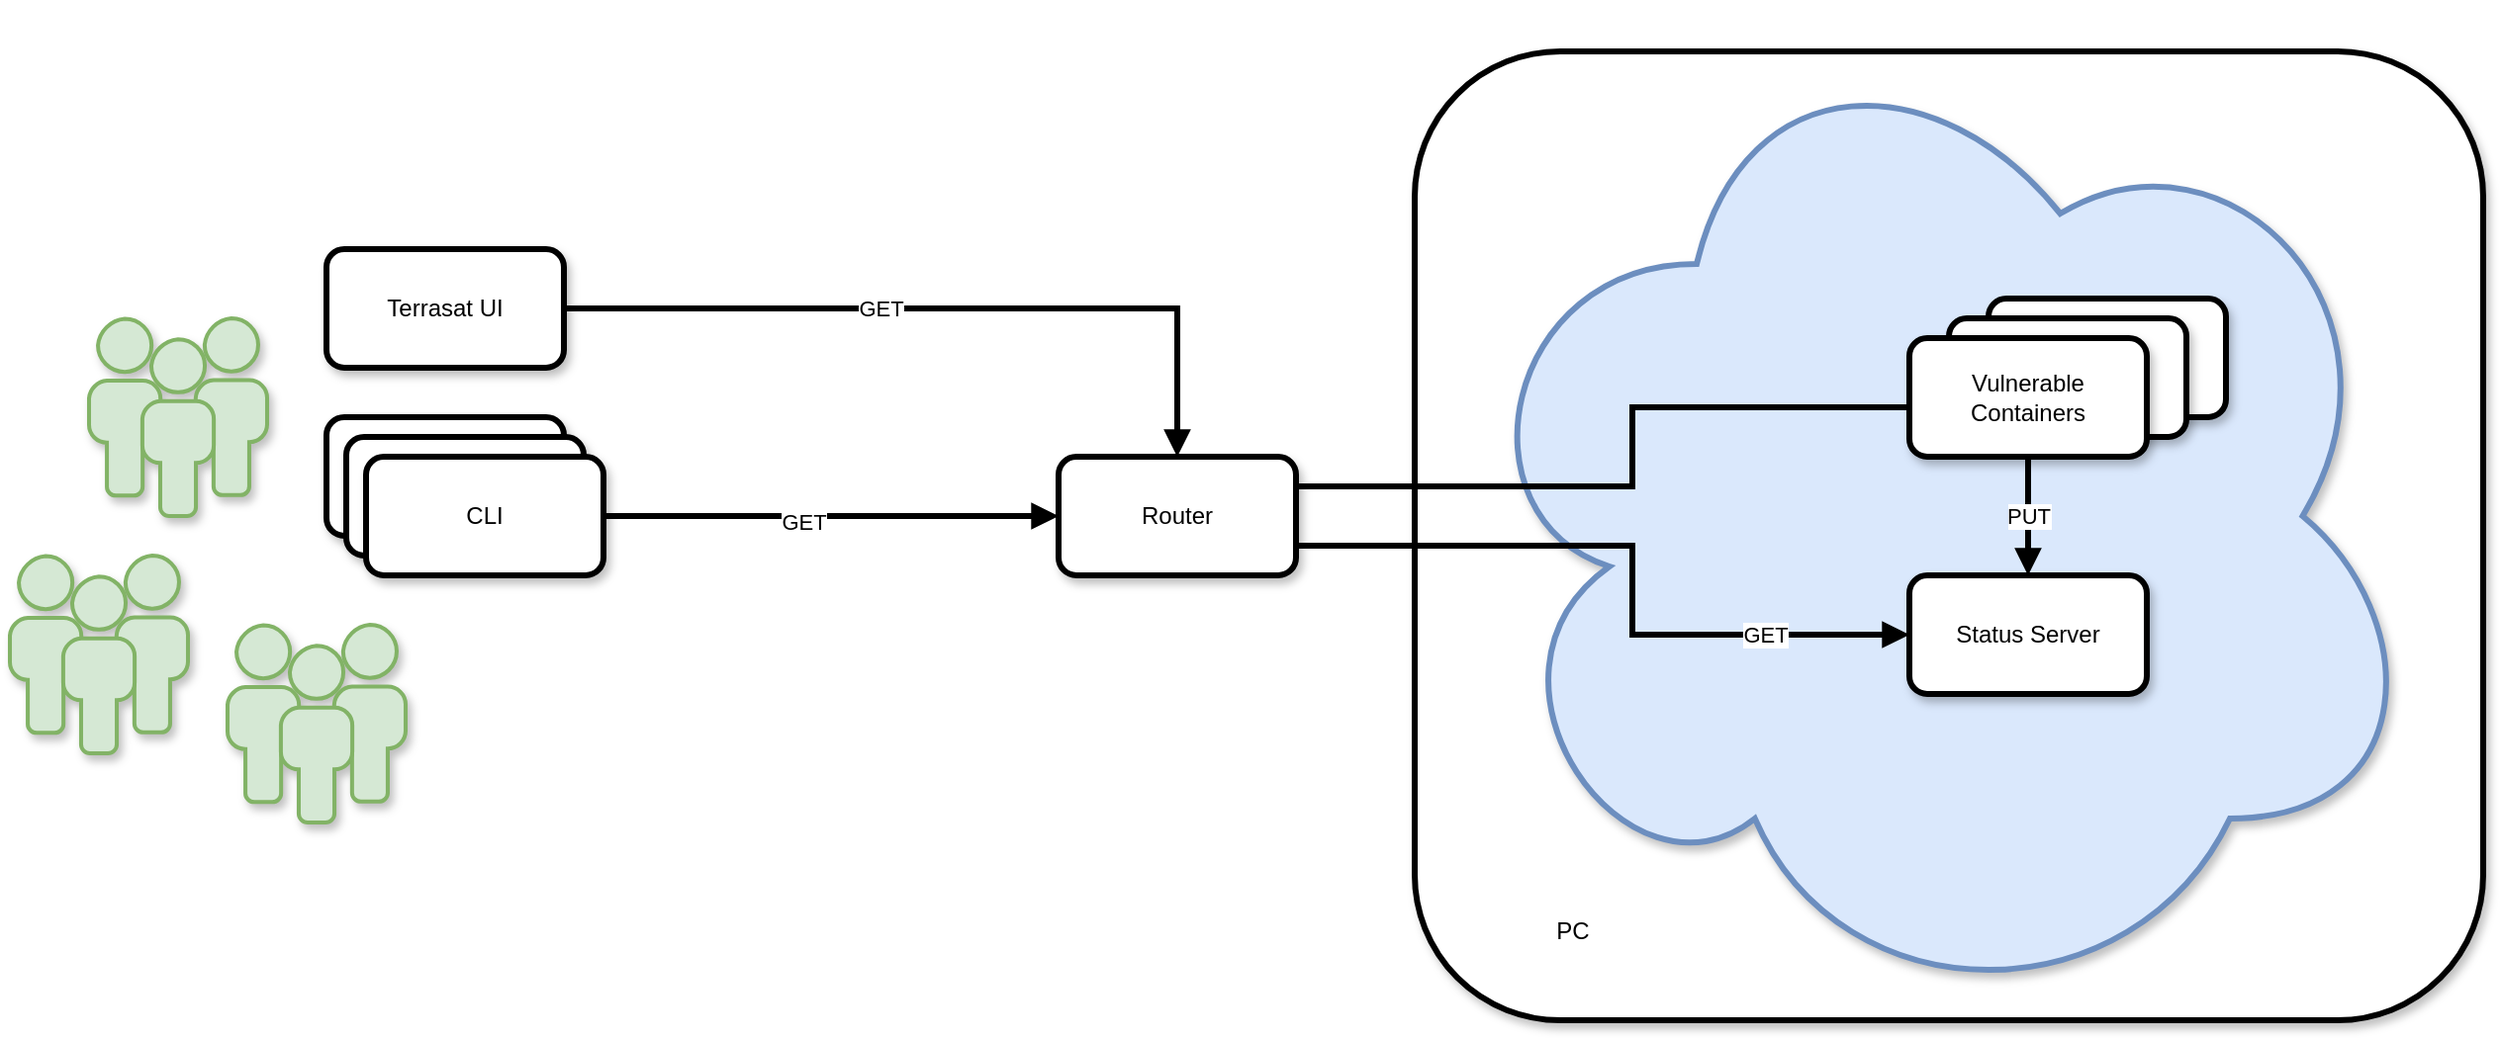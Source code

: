 <mxfile version="20.8.16" type="device"><diagram name="Page-1" id="2yCuULFrQwp34-q0TCFk"><mxGraphModel dx="2284" dy="1942" grid="1" gridSize="10" guides="1" tooltips="1" connect="1" arrows="1" fold="1" page="1" pageScale="1" pageWidth="850" pageHeight="1100" math="0" shadow="0"><root><mxCell id="0"/><mxCell id="1" parent="0"/><mxCell id="27JUPW4Qznh8IlGXEd8B-23" value="" style="rounded=1;whiteSpace=wrap;html=1;shadow=1;sketch=0;strokeWidth=3;" vertex="1" parent="1"><mxGeometry x="470" y="-20" width="540" height="490" as="geometry"/></mxCell><mxCell id="27JUPW4Qznh8IlGXEd8B-1" value="CLI" style="rounded=1;whiteSpace=wrap;html=1;strokeWidth=3;shadow=1;" vertex="1" parent="1"><mxGeometry x="-80" y="165" width="120" height="60" as="geometry"/></mxCell><mxCell id="27JUPW4Qznh8IlGXEd8B-2" value="" style="verticalAlign=top;verticalLabelPosition=bottom;labelPosition=center;align=center;html=1;outlineConnect=0;fillColor=#d5e8d4;strokeColor=#82b366;gradientDirection=north;strokeWidth=2;shape=mxgraph.networks.users;shadow=1;" vertex="1" parent="1"><mxGeometry x="-130" y="270" width="90" height="100" as="geometry"/></mxCell><mxCell id="27JUPW4Qznh8IlGXEd8B-5" value="" style="verticalAlign=top;verticalLabelPosition=bottom;labelPosition=center;align=center;html=1;outlineConnect=0;fillColor=#d5e8d4;strokeColor=#82b366;gradientDirection=north;strokeWidth=2;shape=mxgraph.networks.users;shadow=1;" vertex="1" parent="1"><mxGeometry x="-200" y="115" width="90" height="100" as="geometry"/></mxCell><mxCell id="27JUPW4Qznh8IlGXEd8B-6" value="" style="verticalAlign=top;verticalLabelPosition=bottom;labelPosition=center;align=center;html=1;outlineConnect=0;fillColor=#d5e8d4;strokeColor=#82b366;gradientDirection=north;strokeWidth=2;shape=mxgraph.networks.users;shadow=1;" vertex="1" parent="1"><mxGeometry x="-240" y="235" width="90" height="100" as="geometry"/></mxCell><mxCell id="27JUPW4Qznh8IlGXEd8B-8" value="" style="ellipse;shape=cloud;whiteSpace=wrap;html=1;shadow=1;sketch=0;strokeWidth=3;fillColor=#dae8fc;strokeColor=#6c8ebf;" vertex="1" parent="1"><mxGeometry x="490" y="-40" width="490" height="510" as="geometry"/></mxCell><mxCell id="27JUPW4Qznh8IlGXEd8B-29" value="PUT" style="edgeStyle=orthogonalEdgeStyle;rounded=0;orthogonalLoop=1;jettySize=auto;html=1;entryX=0.5;entryY=1;entryDx=0;entryDy=0;strokeWidth=3;endArrow=none;endFill=0;startArrow=block;startFill=1;" edge="1" parent="1" source="27JUPW4Qznh8IlGXEd8B-9" target="27JUPW4Qznh8IlGXEd8B-17"><mxGeometry relative="1" as="geometry"/></mxCell><mxCell id="27JUPW4Qznh8IlGXEd8B-9" value="Status Server" style="rounded=1;whiteSpace=wrap;html=1;shadow=1;sketch=0;strokeWidth=3;" vertex="1" parent="1"><mxGeometry x="720" y="245" width="120" height="60" as="geometry"/></mxCell><mxCell id="27JUPW4Qznh8IlGXEd8B-11" value="Vulnerable Containers" style="rounded=1;whiteSpace=wrap;html=1;shadow=1;sketch=0;strokeWidth=3;" vertex="1" parent="1"><mxGeometry x="760" y="105" width="120" height="60" as="geometry"/></mxCell><mxCell id="27JUPW4Qznh8IlGXEd8B-16" value="Vulnerable Containers" style="rounded=1;whiteSpace=wrap;html=1;shadow=1;sketch=0;strokeWidth=3;" vertex="1" parent="1"><mxGeometry x="740" y="115" width="120" height="60" as="geometry"/></mxCell><mxCell id="27JUPW4Qznh8IlGXEd8B-17" value="Vulnerable Containers" style="rounded=1;whiteSpace=wrap;html=1;shadow=1;sketch=0;strokeWidth=3;" vertex="1" parent="1"><mxGeometry x="720" y="125" width="120" height="60" as="geometry"/></mxCell><mxCell id="27JUPW4Qznh8IlGXEd8B-18" value="CLI" style="rounded=1;whiteSpace=wrap;html=1;strokeWidth=3;shadow=1;" vertex="1" parent="1"><mxGeometry x="-70" y="175" width="120" height="60" as="geometry"/></mxCell><mxCell id="27JUPW4Qznh8IlGXEd8B-26" style="edgeStyle=orthogonalEdgeStyle;rounded=0;orthogonalLoop=1;jettySize=auto;html=1;strokeWidth=3;endArrow=block;endFill=1;" edge="1" parent="1" source="27JUPW4Qznh8IlGXEd8B-19" target="27JUPW4Qznh8IlGXEd8B-22"><mxGeometry relative="1" as="geometry"/></mxCell><mxCell id="27JUPW4Qznh8IlGXEd8B-33" value="GET" style="edgeLabel;html=1;align=center;verticalAlign=middle;resizable=0;points=[];" vertex="1" connectable="0" parent="27JUPW4Qznh8IlGXEd8B-26"><mxGeometry x="-0.122" y="-3" relative="1" as="geometry"><mxPoint as="offset"/></mxGeometry></mxCell><mxCell id="27JUPW4Qznh8IlGXEd8B-19" value="CLI" style="rounded=1;whiteSpace=wrap;html=1;strokeWidth=3;shadow=1;" vertex="1" parent="1"><mxGeometry x="-60" y="185" width="120" height="60" as="geometry"/></mxCell><mxCell id="27JUPW4Qznh8IlGXEd8B-27" style="edgeStyle=orthogonalEdgeStyle;rounded=0;orthogonalLoop=1;jettySize=auto;html=1;strokeWidth=3;endArrow=none;endFill=0;" edge="1" parent="1" source="27JUPW4Qznh8IlGXEd8B-22" target="27JUPW4Qznh8IlGXEd8B-17"><mxGeometry relative="1" as="geometry"><Array as="points"><mxPoint x="580" y="200"/><mxPoint x="580" y="160"/></Array></mxGeometry></mxCell><mxCell id="27JUPW4Qznh8IlGXEd8B-28" value="GET" style="edgeStyle=orthogonalEdgeStyle;rounded=0;orthogonalLoop=1;jettySize=auto;html=1;entryX=0;entryY=0.5;entryDx=0;entryDy=0;strokeWidth=3;endArrow=block;endFill=1;" edge="1" parent="1" source="27JUPW4Qznh8IlGXEd8B-22" target="27JUPW4Qznh8IlGXEd8B-9"><mxGeometry x="0.589" relative="1" as="geometry"><Array as="points"><mxPoint x="580" y="230"/><mxPoint x="580" y="275"/></Array><mxPoint as="offset"/></mxGeometry></mxCell><mxCell id="27JUPW4Qznh8IlGXEd8B-22" value="Router" style="rounded=1;whiteSpace=wrap;html=1;shadow=1;sketch=0;strokeWidth=3;" vertex="1" parent="1"><mxGeometry x="290" y="185" width="120" height="60" as="geometry"/></mxCell><mxCell id="27JUPW4Qznh8IlGXEd8B-24" value="PC" style="text;html=1;strokeColor=none;fillColor=none;align=center;verticalAlign=middle;whiteSpace=wrap;rounded=0;" vertex="1" parent="1"><mxGeometry x="520" y="410" width="60" height="30" as="geometry"/></mxCell><mxCell id="27JUPW4Qznh8IlGXEd8B-31" value="GET" style="edgeStyle=orthogonalEdgeStyle;rounded=0;orthogonalLoop=1;jettySize=auto;html=1;strokeWidth=3;endArrow=block;endFill=1;" edge="1" parent="1" source="27JUPW4Qznh8IlGXEd8B-30" target="27JUPW4Qznh8IlGXEd8B-22"><mxGeometry x="-0.169" relative="1" as="geometry"><mxPoint as="offset"/></mxGeometry></mxCell><mxCell id="27JUPW4Qznh8IlGXEd8B-30" value="Terrasat UI" style="rounded=1;whiteSpace=wrap;html=1;shadow=1;sketch=0;strokeWidth=3;" vertex="1" parent="1"><mxGeometry x="-80" y="80" width="120" height="60" as="geometry"/></mxCell></root></mxGraphModel></diagram></mxfile>
